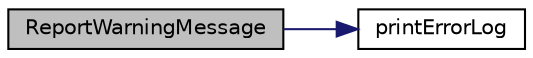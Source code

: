 digraph "ReportWarningMessage"
{
  edge [fontname="Helvetica",fontsize="10",labelfontname="Helvetica",labelfontsize="10"];
  node [fontname="Helvetica",fontsize="10",shape=record];
  rankdir="LR";
  Node1 [label="ReportWarningMessage",height=0.2,width=0.4,color="black", fillcolor="grey75", style="filled", fontcolor="black"];
  Node1 -> Node2 [color="midnightblue",fontsize="10",style="solid",fontname="Helvetica"];
  Node2 [label="printErrorLog",height=0.2,width=0.4,color="black", fillcolor="white", style="filled",URL="$log_8c.html#aedaf8d67bc16ed5663479b8ecc63478b",tooltip="print error message to to log file "];
}
